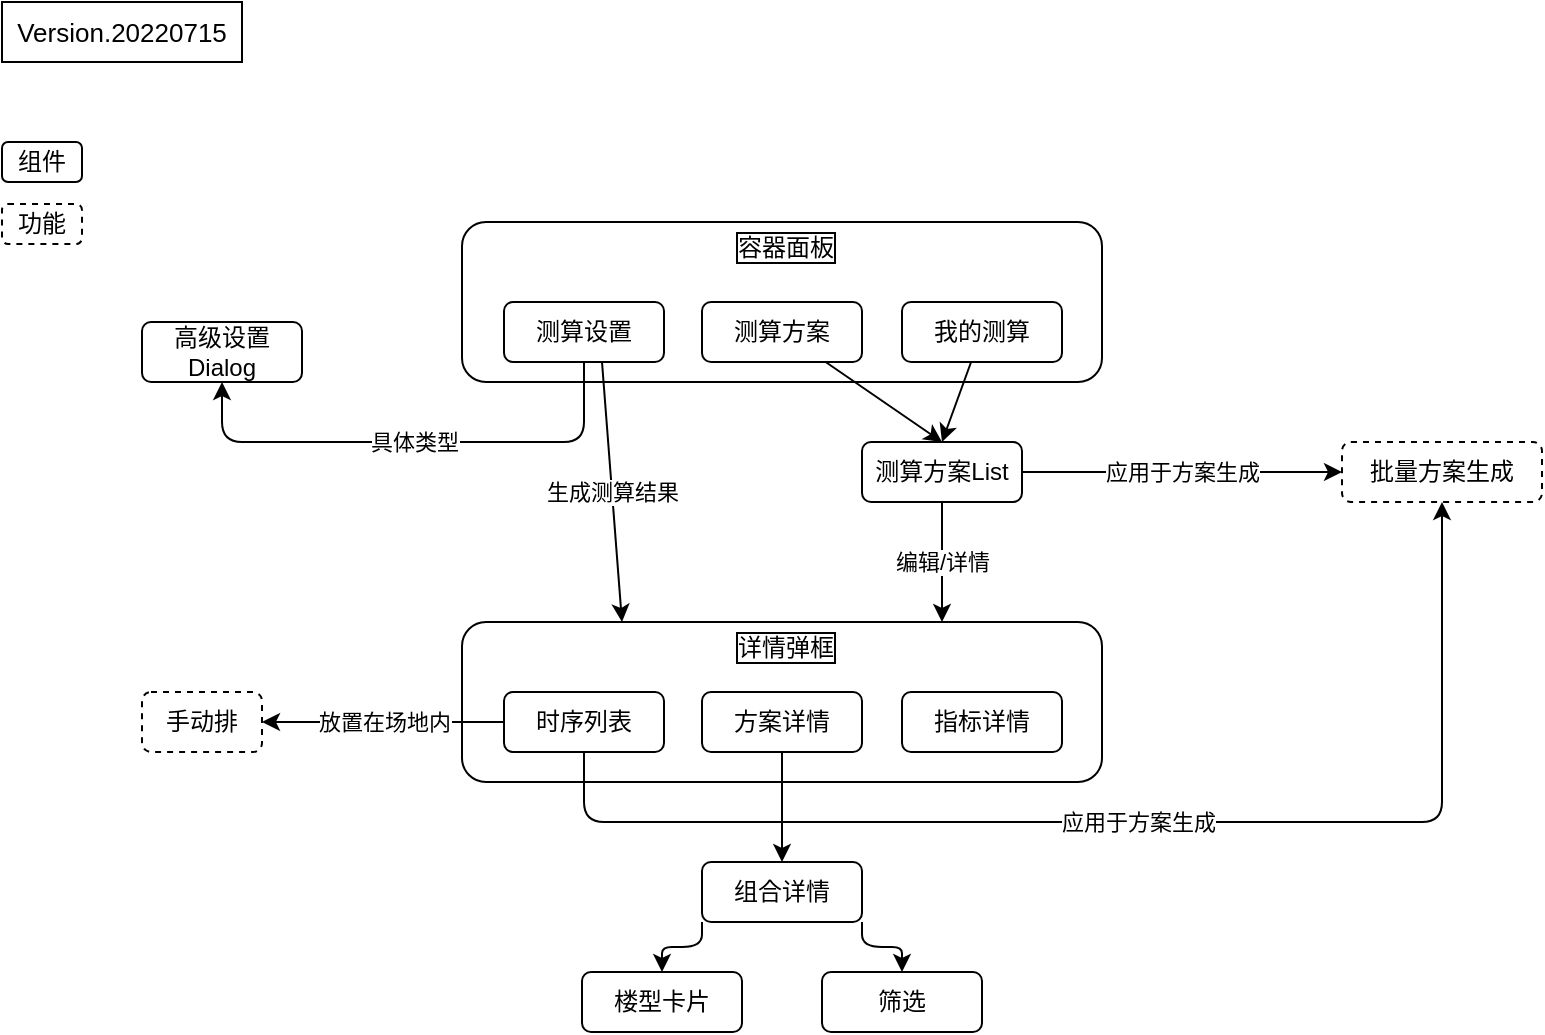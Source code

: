 <mxfile version="20.1.4" type="github" pages="3">
  <diagram id="CM2yZiR9s1118sd3ifpE" name="组件关系图">
    <mxGraphModel dx="1426" dy="705" grid="1" gridSize="10" guides="1" tooltips="1" connect="1" arrows="1" fold="1" page="1" pageScale="1" pageWidth="827" pageHeight="1169" math="0" shadow="0">
      <root>
        <mxCell id="0" />
        <mxCell id="1" parent="0" />
        <mxCell id="2" value="容器面板" style="rounded=1;whiteSpace=wrap;html=1;fillColor=none;align=center;verticalAlign=top;spacing=0;spacingLeft=4;labelBorderColor=default;" parent="1" vertex="1">
          <mxGeometry x="240" y="120" width="320" height="80" as="geometry" />
        </mxCell>
        <mxCell id="3" value="Version.20220715" style="rounded=0;whiteSpace=wrap;html=1;labelBorderColor=none;fontSize=13;fillColor=none;" parent="1" vertex="1">
          <mxGeometry x="10" y="10" width="120" height="30" as="geometry" />
        </mxCell>
        <mxCell id="5" value="测算设置" style="rounded=1;whiteSpace=wrap;html=1;labelBorderColor=none;fillColor=none;" parent="1" vertex="1">
          <mxGeometry x="261" y="160" width="80" height="30" as="geometry" />
        </mxCell>
        <mxCell id="10" style="edgeStyle=none;html=1;entryX=0.5;entryY=0;entryDx=0;entryDy=0;" parent="1" source="6" target="8" edge="1">
          <mxGeometry relative="1" as="geometry" />
        </mxCell>
        <mxCell id="6" value="测算方案" style="rounded=1;whiteSpace=wrap;html=1;labelBorderColor=none;fillColor=none;" parent="1" vertex="1">
          <mxGeometry x="360" y="160" width="80" height="30" as="geometry" />
        </mxCell>
        <mxCell id="9" value="" style="edgeStyle=none;html=1;entryX=0.5;entryY=0;entryDx=0;entryDy=0;" parent="1" source="7" target="8" edge="1">
          <mxGeometry relative="1" as="geometry" />
        </mxCell>
        <mxCell id="7" value="我的测算" style="rounded=1;whiteSpace=wrap;html=1;labelBorderColor=none;fillColor=none;" parent="1" vertex="1">
          <mxGeometry x="460" y="160" width="80" height="30" as="geometry" />
        </mxCell>
        <mxCell id="18" value="编辑/详情" style="edgeStyle=none;html=1;entryX=0.75;entryY=0;entryDx=0;entryDy=0;" parent="1" source="8" target="15" edge="1">
          <mxGeometry relative="1" as="geometry" />
        </mxCell>
        <mxCell id="27" value="应用于方案生成" style="edgeStyle=none;html=1;entryX=0;entryY=0.5;entryDx=0;entryDy=0;" parent="1" source="8" target="26" edge="1">
          <mxGeometry relative="1" as="geometry">
            <mxPoint x="600" y="245" as="targetPoint" />
          </mxGeometry>
        </mxCell>
        <mxCell id="8" value="测算方案List" style="rounded=1;whiteSpace=wrap;html=1;labelBorderColor=none;fillColor=none;" parent="1" vertex="1">
          <mxGeometry x="440" y="230" width="80" height="30" as="geometry" />
        </mxCell>
        <mxCell id="11" value="高级设置Dialog" style="rounded=1;whiteSpace=wrap;html=1;labelBorderColor=none;fillColor=none;" parent="1" vertex="1">
          <mxGeometry x="80" y="170" width="80" height="30" as="geometry" />
        </mxCell>
        <mxCell id="13" value="具体类型" style="edgeStyle=elbowEdgeStyle;elbow=vertical;endArrow=classic;html=1;exitX=0.5;exitY=1;exitDx=0;exitDy=0;entryX=0.5;entryY=1;entryDx=0;entryDy=0;" parent="1" source="5" target="11" edge="1">
          <mxGeometry width="50" height="50" relative="1" as="geometry">
            <mxPoint x="380" y="250" as="sourcePoint" />
            <mxPoint x="430" y="200" as="targetPoint" />
            <Array as="points">
              <mxPoint x="230" y="230" />
            </Array>
          </mxGeometry>
        </mxCell>
        <mxCell id="16" value="生成测算结果" style="elbow=vertical;endArrow=classic;html=1;entryX=0.25;entryY=0;entryDx=0;entryDy=0;" parent="1" target="15" edge="1">
          <mxGeometry width="50" height="50" relative="1" as="geometry">
            <mxPoint x="310" y="190" as="sourcePoint" />
            <mxPoint x="430" y="190" as="targetPoint" />
          </mxGeometry>
        </mxCell>
        <mxCell id="23" value="" style="group" parent="1" vertex="1" connectable="0">
          <mxGeometry x="240" y="320" width="320" height="80" as="geometry" />
        </mxCell>
        <mxCell id="15" value="详情弹框" style="rounded=1;whiteSpace=wrap;html=1;fillColor=none;align=center;verticalAlign=top;spacing=0;spacingLeft=4;labelBorderColor=default;" parent="23" vertex="1">
          <mxGeometry width="320" height="80" as="geometry" />
        </mxCell>
        <mxCell id="20" value="时序列表" style="rounded=1;whiteSpace=wrap;html=1;labelBorderColor=none;fillColor=none;" parent="23" vertex="1">
          <mxGeometry x="21" y="35" width="80" height="30" as="geometry" />
        </mxCell>
        <mxCell id="21" value="方案详情" style="rounded=1;whiteSpace=wrap;html=1;labelBorderColor=none;fillColor=none;" parent="23" vertex="1">
          <mxGeometry x="120" y="35" width="80" height="30" as="geometry" />
        </mxCell>
        <mxCell id="22" value="指标详情" style="rounded=1;whiteSpace=wrap;html=1;labelBorderColor=none;fillColor=none;" parent="23" vertex="1">
          <mxGeometry x="220" y="35" width="80" height="30" as="geometry" />
        </mxCell>
        <mxCell id="26" value="批量方案生成" style="text;html=1;strokeColor=default;fillColor=none;align=center;verticalAlign=middle;whiteSpace=wrap;rounded=1;labelBorderColor=none;dashed=1;" parent="1" vertex="1">
          <mxGeometry x="680" y="230" width="100" height="30" as="geometry" />
        </mxCell>
        <mxCell id="33" value="应用于方案生成" style="edgeStyle=elbowEdgeStyle;html=1;entryX=0.5;entryY=1;entryDx=0;entryDy=0;elbow=horizontal;exitX=0.5;exitY=1;exitDx=0;exitDy=0;" parent="1" source="20" target="26" edge="1">
          <mxGeometry relative="1" as="geometry">
            <Array as="points">
              <mxPoint x="510" y="420" />
            </Array>
          </mxGeometry>
        </mxCell>
        <mxCell id="34" value="手动排" style="text;html=1;strokeColor=default;fillColor=none;align=center;verticalAlign=middle;whiteSpace=wrap;rounded=1;labelBorderColor=none;dashed=1;" parent="1" vertex="1">
          <mxGeometry x="80" y="355" width="60" height="30" as="geometry" />
        </mxCell>
        <mxCell id="35" value="组件" style="rounded=1;whiteSpace=wrap;html=1;labelBorderColor=none;fillColor=none;" parent="1" vertex="1">
          <mxGeometry x="10" y="80" width="40" height="20" as="geometry" />
        </mxCell>
        <mxCell id="36" value="功能" style="text;html=1;strokeColor=default;fillColor=none;align=center;verticalAlign=middle;whiteSpace=wrap;rounded=1;labelBorderColor=none;dashed=1;" parent="1" vertex="1">
          <mxGeometry x="10" y="111" width="40" height="20" as="geometry" />
        </mxCell>
        <mxCell id="37" value="放置在场地内" style="edgeStyle=elbowEdgeStyle;html=1;entryX=1;entryY=0.5;entryDx=0;entryDy=0;" parent="1" source="20" target="34" edge="1">
          <mxGeometry relative="1" as="geometry">
            <mxPoint x="181" y="370" as="targetPoint" />
          </mxGeometry>
        </mxCell>
        <mxCell id="57" style="edgeStyle=elbowEdgeStyle;html=1;exitX=1;exitY=1;exitDx=0;exitDy=0;entryX=0.5;entryY=0;entryDx=0;entryDy=0;elbow=vertical;" parent="1" source="49" target="53" edge="1">
          <mxGeometry relative="1" as="geometry" />
        </mxCell>
        <mxCell id="58" style="edgeStyle=elbowEdgeStyle;html=1;exitX=0;exitY=1;exitDx=0;exitDy=0;entryX=0.5;entryY=0;entryDx=0;entryDy=0;elbow=vertical;" parent="1" source="49" target="51" edge="1">
          <mxGeometry relative="1" as="geometry" />
        </mxCell>
        <mxCell id="49" value="组合详情" style="rounded=1;whiteSpace=wrap;html=1;labelBorderColor=none;fillColor=none;" parent="1" vertex="1">
          <mxGeometry x="360" y="440" width="80" height="30" as="geometry" />
        </mxCell>
        <mxCell id="50" value="" style="edgeStyle=elbowEdgeStyle;html=1;" parent="1" source="21" target="49" edge="1">
          <mxGeometry relative="1" as="geometry" />
        </mxCell>
        <mxCell id="51" value="楼型卡片" style="rounded=1;whiteSpace=wrap;html=1;labelBorderColor=none;fillColor=none;" parent="1" vertex="1">
          <mxGeometry x="300" y="495" width="80" height="30" as="geometry" />
        </mxCell>
        <mxCell id="53" value="筛选" style="rounded=1;whiteSpace=wrap;html=1;labelBorderColor=none;fillColor=none;" parent="1" vertex="1">
          <mxGeometry x="420" y="495" width="80" height="30" as="geometry" />
        </mxCell>
      </root>
    </mxGraphModel>
  </diagram>
  <diagram id="2dziDsNscfEr_AuZuhuS" name="状态管理">
    <mxGraphModel dx="1426" dy="705" grid="1" gridSize="10" guides="1" tooltips="1" connect="1" arrows="1" fold="1" page="1" pageScale="1" pageWidth="1169" pageHeight="827" math="0" shadow="0">
      <root>
        <mxCell id="0" />
        <mxCell id="1" parent="0" />
        <mxCell id="ROrCf6nIajbgyqLezo2G-3" value="" style="rounded=0;whiteSpace=wrap;html=1;dashed=1;labelBackgroundColor=none;labelBorderColor=none;fillColor=none;" parent="1" vertex="1">
          <mxGeometry x="120" y="440" width="890" height="300" as="geometry" />
        </mxCell>
        <mxCell id="Ptf_asFkCHRtyvWxrlqp-1" value="Version.20220722" style="rounded=0;whiteSpace=wrap;html=1;labelBorderColor=none;fontSize=13;fillColor=none;" parent="1" vertex="1">
          <mxGeometry x="10" y="10" width="120" height="30" as="geometry" />
        </mxCell>
        <mxCell id="BVealPusEiQkC19rNn72-1" value="local reducer" style="rounded=0;whiteSpace=wrap;html=1;fillColor=none;align=left;verticalAlign=top;spacing=4;labelBorderColor=default;spacingTop=-9;labelBackgroundColor=none;spacingLeft=-4;fontStyle=1" parent="1" vertex="1">
          <mxGeometry x="120" y="120" width="530" height="270" as="geometry" />
        </mxCell>
        <mxCell id="Fbft7or705WAoRZWPyuQ-2" value="" style="edgeStyle=none;html=1;" parent="1" source="BVealPusEiQkC19rNn72-1" target="Fbft7or705WAoRZWPyuQ-1" edge="1">
          <mxGeometry relative="1" as="geometry" />
        </mxCell>
        <mxCell id="Fbft7or705WAoRZWPyuQ-3" value="API" style="edgeLabel;html=1;align=center;verticalAlign=middle;resizable=0;points=[];" parent="Fbft7or705WAoRZWPyuQ-2" vertex="1" connectable="0">
          <mxGeometry x="-0.095" relative="1" as="geometry">
            <mxPoint as="offset" />
          </mxGeometry>
        </mxCell>
        <mxCell id="Fbft7or705WAoRZWPyuQ-1" value="backend" style="rounded=1;whiteSpace=wrap;html=1;fillColor=none;fontStyle=1" parent="1" vertex="1">
          <mxGeometry x="330" y="40" width="110" height="40" as="geometry" />
        </mxCell>
        <mxCell id="Fbft7or705WAoRZWPyuQ-5" value="&lt;p style=&quot;line-height: 0.9&quot;&gt;&lt;/p&gt;&lt;span&gt;&lt;b&gt;&lt;font color=&quot;#336afe&quot;&gt;A&lt;/font&gt;&lt;/b&gt;.测算参数配置/configuration:&lt;/span&gt;&lt;br&gt;&lt;ul&gt;&lt;ol&gt;&lt;li&gt;&lt;span&gt;梯户数选项（后端生成默认值；结合项目设置状态）&lt;/span&gt;&lt;/li&gt;&lt;li&gt;&lt;span&gt;高级设置：&lt;/span&gt;&lt;/li&gt;&lt;/ol&gt;&lt;ul&gt;&lt;ol&gt;&lt;li&gt;&lt;span&gt;目标高度&lt;/span&gt;&lt;/li&gt;&lt;li&gt;&lt;span&gt;楼栋参数&lt;/span&gt;&lt;/li&gt;&lt;/ol&gt;&lt;/ul&gt;&lt;/ul&gt;&lt;span&gt;&lt;b&gt;&lt;font color=&quot;#336afe&quot;&gt;B&lt;/font&gt;&lt;/b&gt;.测算结果列表（按时间戳分）&lt;/span&gt;&lt;br&gt;&lt;ul&gt;&lt;ol&gt;&lt;li&gt;&lt;span&gt;组合结果集（楼型组合）&lt;/span&gt;&lt;/li&gt;&lt;li&gt;&lt;span&gt;挑选出的四个方案+用户编辑的方案（引用1中的可行方案）&lt;/span&gt;&lt;/li&gt;&lt;li&gt;&lt;span&gt;收藏的测算方案（ 同 2，也是对 1 中某条结果的引用）&lt;/span&gt;&lt;/li&gt;&lt;li&gt;&lt;span&gt;筛选参数列表（计算值，从 1 中提取）&lt;/span&gt;&lt;/li&gt;&lt;/ol&gt;&lt;/ul&gt;&lt;p&gt;&lt;/p&gt;" style="text;html=1;strokeColor=none;fillColor=none;align=left;verticalAlign=middle;whiteSpace=wrap;rounded=0;" parent="1" vertex="1">
          <mxGeometry x="175" y="140" width="420" height="230" as="geometry" />
        </mxCell>
        <mxCell id="ROrCf6nIajbgyqLezo2G-5" value="" style="shape=flexArrow;endArrow=classic;html=1;entryX=0.5;entryY=1;entryDx=0;entryDy=0;exitX=0.299;exitY=-0.004;exitDx=0;exitDy=0;exitPerimeter=0;" parent="1" source="ROrCf6nIajbgyqLezo2G-3" target="BVealPusEiQkC19rNn72-1" edge="1">
          <mxGeometry width="50" height="50" relative="1" as="geometry">
            <mxPoint x="440" y="460" as="sourcePoint" />
            <mxPoint x="490" y="410" as="targetPoint" />
          </mxGeometry>
        </mxCell>
        <mxCell id="ROrCf6nIajbgyqLezo2G-19" value="&lt;font color=&quot;#336afe&quot; style=&quot;font-size: 14px&quot;&gt;B.4&lt;/font&gt;" style="text;html=1;align=center;verticalAlign=middle;resizable=0;points=[];autosize=1;strokeColor=none;fillColor=none;fontStyle=1;fontSize=14;" parent="1" vertex="1">
          <mxGeometry x="910" y="509" width="40" height="20" as="geometry" />
        </mxCell>
        <mxCell id="E_QAtyC8BRYVOWDQ6Q6O-1" value="容器面板" style="rounded=1;whiteSpace=wrap;html=1;fillColor=none;align=center;verticalAlign=top;spacing=0;spacingLeft=4;labelBorderColor=default;" parent="1" vertex="1">
          <mxGeometry x="315" y="470" width="130" height="230" as="geometry" />
        </mxCell>
        <mxCell id="E_QAtyC8BRYVOWDQ6Q6O-2" value="测算设置" style="rounded=1;whiteSpace=wrap;html=1;labelBorderColor=none;fillColor=none;" parent="1" vertex="1">
          <mxGeometry x="340" y="516" width="80" height="30" as="geometry" />
        </mxCell>
        <mxCell id="E_QAtyC8BRYVOWDQ6Q6O-4" value="测算方案" style="rounded=1;whiteSpace=wrap;html=1;labelBorderColor=none;fillColor=none;" parent="1" vertex="1">
          <mxGeometry x="340" y="576" width="80" height="30" as="geometry" />
        </mxCell>
        <mxCell id="E_QAtyC8BRYVOWDQ6Q6O-6" value="我的测算" style="rounded=1;whiteSpace=wrap;html=1;labelBorderColor=none;fillColor=none;" parent="1" vertex="1">
          <mxGeometry x="340" y="636" width="80" height="30" as="geometry" />
        </mxCell>
        <mxCell id="E_QAtyC8BRYVOWDQ6Q6O-9" value="测算方案List" style="rounded=1;whiteSpace=wrap;html=1;labelBorderColor=none;fillColor=none;" parent="1" vertex="1">
          <mxGeometry x="485" y="626" width="80" height="30" as="geometry" />
        </mxCell>
        <mxCell id="E_QAtyC8BRYVOWDQ6Q6O-3" style="edgeStyle=none;html=1;entryX=0;entryY=0.5;entryDx=0;entryDy=0;" parent="1" source="E_QAtyC8BRYVOWDQ6Q6O-4" target="E_QAtyC8BRYVOWDQ6Q6O-9" edge="1">
          <mxGeometry relative="1" as="geometry" />
        </mxCell>
        <mxCell id="E_QAtyC8BRYVOWDQ6Q6O-5" value="" style="edgeStyle=none;html=1;entryX=0;entryY=0.5;entryDx=0;entryDy=0;" parent="1" source="E_QAtyC8BRYVOWDQ6Q6O-6" target="E_QAtyC8BRYVOWDQ6Q6O-9" edge="1">
          <mxGeometry relative="1" as="geometry" />
        </mxCell>
        <mxCell id="E_QAtyC8BRYVOWDQ6Q6O-10" value="高级设置Dialog" style="rounded=1;whiteSpace=wrap;html=1;labelBorderColor=none;fillColor=none;" parent="1" vertex="1">
          <mxGeometry x="145" y="516" width="80" height="30" as="geometry" />
        </mxCell>
        <mxCell id="E_QAtyC8BRYVOWDQ6Q6O-11" value="具体类型" style="edgeStyle=elbowEdgeStyle;elbow=vertical;endArrow=classic;html=1;exitX=0;exitY=0.5;exitDx=0;exitDy=0;entryX=1;entryY=0.5;entryDx=0;entryDy=0;" parent="1" source="E_QAtyC8BRYVOWDQ6Q6O-2" target="E_QAtyC8BRYVOWDQ6Q6O-10" edge="1">
          <mxGeometry width="50" height="50" relative="1" as="geometry">
            <mxPoint x="855" y="606" as="sourcePoint" />
            <mxPoint x="905" y="556" as="targetPoint" />
          </mxGeometry>
        </mxCell>
        <mxCell id="E_QAtyC8BRYVOWDQ6Q6O-12" value="生成测算结果" style="elbow=vertical;endArrow=classic;html=1;entryX=0;entryY=0.5;entryDx=0;entryDy=0;exitX=1;exitY=0.5;exitDx=0;exitDy=0;" parent="1" source="E_QAtyC8BRYVOWDQ6Q6O-2" target="E_QAtyC8BRYVOWDQ6Q6O-14" edge="1">
          <mxGeometry width="50" height="50" relative="1" as="geometry">
            <mxPoint x="785" y="546" as="sourcePoint" />
            <mxPoint x="905" y="546" as="targetPoint" />
          </mxGeometry>
        </mxCell>
        <mxCell id="E_QAtyC8BRYVOWDQ6Q6O-23" value="组合详情" style="rounded=1;whiteSpace=wrap;html=1;labelBorderColor=none;fillColor=none;" parent="1" vertex="1">
          <mxGeometry x="795" y="576" width="80" height="30" as="geometry" />
        </mxCell>
        <mxCell id="E_QAtyC8BRYVOWDQ6Q6O-24" value="" style="edgeStyle=elbowEdgeStyle;html=1;" parent="1" source="E_QAtyC8BRYVOWDQ6Q6O-16" target="E_QAtyC8BRYVOWDQ6Q6O-23" edge="1">
          <mxGeometry relative="1" as="geometry" />
        </mxCell>
        <mxCell id="E_QAtyC8BRYVOWDQ6Q6O-25" value="楼型卡片" style="rounded=1;whiteSpace=wrap;html=1;labelBorderColor=none;fillColor=none;" parent="1" vertex="1">
          <mxGeometry x="895" y="626" width="80" height="30" as="geometry" />
        </mxCell>
        <mxCell id="E_QAtyC8BRYVOWDQ6Q6O-22" style="edgeStyle=elbowEdgeStyle;html=1;exitX=0.5;exitY=1;exitDx=0;exitDy=0;entryX=0.5;entryY=0;entryDx=0;entryDy=0;elbow=vertical;" parent="1" source="E_QAtyC8BRYVOWDQ6Q6O-23" target="E_QAtyC8BRYVOWDQ6Q6O-25" edge="1">
          <mxGeometry relative="1" as="geometry" />
        </mxCell>
        <mxCell id="E_QAtyC8BRYVOWDQ6Q6O-26" value="筛选" style="rounded=1;whiteSpace=wrap;html=1;labelBorderColor=none;fillColor=none;" parent="1" vertex="1">
          <mxGeometry x="895" y="526" width="80" height="30" as="geometry" />
        </mxCell>
        <mxCell id="E_QAtyC8BRYVOWDQ6Q6O-21" style="edgeStyle=elbowEdgeStyle;html=1;exitX=0.5;exitY=0;exitDx=0;exitDy=0;entryX=0.5;entryY=1;entryDx=0;entryDy=0;elbow=vertical;" parent="1" source="E_QAtyC8BRYVOWDQ6Q6O-23" target="E_QAtyC8BRYVOWDQ6Q6O-26" edge="1">
          <mxGeometry relative="1" as="geometry" />
        </mxCell>
        <mxCell id="E_QAtyC8BRYVOWDQ6Q6O-14" value="详情弹框" style="rounded=1;whiteSpace=wrap;html=1;fillColor=none;align=center;verticalAlign=top;spacing=0;spacingLeft=4;labelBorderColor=default;" parent="1" vertex="1">
          <mxGeometry x="630" y="470" width="130" height="230" as="geometry" />
        </mxCell>
        <mxCell id="E_QAtyC8BRYVOWDQ6Q6O-7" value="编辑/详情" style="edgeStyle=none;html=1;entryX=0;entryY=0.5;entryDx=0;entryDy=0;" parent="1" source="E_QAtyC8BRYVOWDQ6Q6O-9" target="E_QAtyC8BRYVOWDQ6Q6O-14" edge="1">
          <mxGeometry relative="1" as="geometry" />
        </mxCell>
        <mxCell id="E_QAtyC8BRYVOWDQ6Q6O-15" value="时序列表" style="rounded=1;whiteSpace=wrap;html=1;labelBorderColor=none;fillColor=none;" parent="1" vertex="1">
          <mxGeometry x="655" y="516" width="80" height="30" as="geometry" />
        </mxCell>
        <mxCell id="E_QAtyC8BRYVOWDQ6Q6O-16" value="方案详情" style="rounded=1;whiteSpace=wrap;html=1;labelBorderColor=none;fillColor=none;" parent="1" vertex="1">
          <mxGeometry x="655" y="576" width="80" height="30" as="geometry" />
        </mxCell>
        <mxCell id="E_QAtyC8BRYVOWDQ6Q6O-17" value="指标详情" style="rounded=1;whiteSpace=wrap;html=1;labelBorderColor=none;fillColor=none;" parent="1" vertex="1">
          <mxGeometry x="655" y="636" width="80" height="30" as="geometry" />
        </mxCell>
        <mxCell id="ROrCf6nIajbgyqLezo2G-2" value="&lt;b&gt;组件&lt;/b&gt;" style="text;html=1;strokeColor=default;fillColor=none;align=center;verticalAlign=middle;whiteSpace=wrap;rounded=0;labelBackgroundColor=none;labelBorderColor=none;" parent="1" vertex="1">
          <mxGeometry x="120" y="440" width="40" height="20" as="geometry" />
        </mxCell>
        <mxCell id="ROrCf6nIajbgyqLezo2G-7" value="&lt;font color=&quot;#336afe&quot; style=&quot;font-size: 14px;&quot;&gt;A.2&lt;/font&gt;" style="text;html=1;align=center;verticalAlign=middle;resizable=0;points=[];autosize=1;strokeColor=none;fillColor=none;fontStyle=1;fontSize=14;" parent="1" vertex="1">
          <mxGeometry x="165" y="500" width="40" height="20" as="geometry" />
        </mxCell>
        <mxCell id="ROrCf6nIajbgyqLezo2G-8" value="&lt;font color=&quot;#336afe&quot; style=&quot;font-size: 14px&quot;&gt;A.1&lt;/font&gt;" style="text;html=1;align=center;verticalAlign=middle;resizable=0;points=[];autosize=1;strokeColor=none;fillColor=none;fontStyle=1;fontSize=14;" parent="1" vertex="1">
          <mxGeometry x="360" y="501" width="40" height="20" as="geometry" />
        </mxCell>
        <mxCell id="ROrCf6nIajbgyqLezo2G-10" value="&lt;font color=&quot;#336afe&quot; style=&quot;font-size: 14px&quot;&gt;B.2&lt;/font&gt;" style="text;html=1;align=center;verticalAlign=middle;resizable=0;points=[];autosize=1;strokeColor=none;fillColor=none;fontStyle=1;fontSize=14;" parent="1" vertex="1">
          <mxGeometry x="360" y="560" width="40" height="20" as="geometry" />
        </mxCell>
        <mxCell id="ROrCf6nIajbgyqLezo2G-12" value="&lt;font color=&quot;#336afe&quot; style=&quot;font-size: 14px&quot;&gt;B.3&lt;/font&gt;" style="text;html=1;align=center;verticalAlign=middle;resizable=0;points=[];autosize=1;strokeColor=none;fillColor=none;fontStyle=1;fontSize=14;" parent="1" vertex="1">
          <mxGeometry x="360" y="619" width="40" height="20" as="geometry" />
        </mxCell>
        <mxCell id="ROrCf6nIajbgyqLezo2G-13" value="&lt;font color=&quot;#336afe&quot; style=&quot;font-size: 14px&quot;&gt;B&lt;/font&gt;" style="text;html=1;align=center;verticalAlign=middle;resizable=0;points=[];autosize=1;strokeColor=none;fillColor=none;fontStyle=1;fontSize=14;" parent="1" vertex="1">
          <mxGeometry x="510" y="610" width="30" height="20" as="geometry" />
        </mxCell>
        <mxCell id="ROrCf6nIajbgyqLezo2G-16" value="&lt;font color=&quot;#336afe&quot; style=&quot;font-size: 14px&quot;&gt;B.2&lt;/font&gt;" style="text;html=1;align=center;verticalAlign=middle;resizable=0;points=[];autosize=1;strokeColor=none;fillColor=none;fontStyle=1;fontSize=14;" parent="1" vertex="1">
          <mxGeometry x="670" y="501" width="40" height="20" as="geometry" />
        </mxCell>
        <mxCell id="ROrCf6nIajbgyqLezo2G-17" value="&lt;font color=&quot;#336afe&quot; style=&quot;font-size: 14px&quot;&gt;B.1&lt;/font&gt;" style="text;html=1;align=center;verticalAlign=middle;resizable=0;points=[];autosize=1;strokeColor=none;fillColor=none;fontStyle=1;fontSize=14;" parent="1" vertex="1">
          <mxGeometry x="670" y="560" width="40" height="20" as="geometry" />
        </mxCell>
        <mxCell id="ROrCf6nIajbgyqLezo2G-18" value="&lt;font color=&quot;#336afe&quot; style=&quot;font-size: 14px&quot;&gt;B.1&lt;/font&gt;" style="text;html=1;align=center;verticalAlign=middle;resizable=0;points=[];autosize=1;strokeColor=none;fillColor=none;fontStyle=1;fontSize=14;" parent="1" vertex="1">
          <mxGeometry x="815" y="560" width="40" height="20" as="geometry" />
        </mxCell>
        <mxCell id="ROrCf6nIajbgyqLezo2G-14" value="&lt;font color=&quot;#336afe&quot; style=&quot;font-size: 14px&quot;&gt;B.1&lt;/font&gt;" style="text;html=1;align=center;verticalAlign=middle;resizable=0;points=[];autosize=1;strokeColor=none;fillColor=none;fontStyle=1;fontSize=14;" parent="1" vertex="1">
          <mxGeometry x="932" y="610" width="40" height="20" as="geometry" />
        </mxCell>
      </root>
    </mxGraphModel>
  </diagram>
  <diagram id="F5c0CCXlTXHlJpZ19A2_" name="测算方案数据关系">
    <mxGraphModel dx="1426" dy="705" grid="1" gridSize="10" guides="1" tooltips="1" connect="1" arrows="1" fold="1" page="1" pageScale="1" pageWidth="1169" pageHeight="827" math="0" shadow="0">
      <root>
        <mxCell id="cfhQhYGOuhpL-RkJxw50-0" />
        <mxCell id="cfhQhYGOuhpL-RkJxw50-1" parent="cfhQhYGOuhpL-RkJxw50-0" />
        <mxCell id="Z7WsZ1zYNIgdRts-j2o4-0" value="Version.20220725" style="rounded=0;whiteSpace=wrap;html=1;labelBorderColor=none;fontSize=13;fillColor=none;" parent="cfhQhYGOuhpL-RkJxw50-1" vertex="1">
          <mxGeometry x="10" y="10" width="120" height="30" as="geometry" />
        </mxCell>
        <mxCell id="MNwCsQUN7LCTJNs-j203-0" value="一次测算请求的&lt;b&gt;result&lt;/b&gt;" style="rounded=0;whiteSpace=wrap;html=1;fillColor=none;align=left;verticalAlign=top;" vertex="1" parent="cfhQhYGOuhpL-RkJxw50-1">
          <mxGeometry x="150" y="70" width="590" height="590" as="geometry" />
        </mxCell>
        <mxCell id="MNwCsQUN7LCTJNs-j203-1" value="&lt;b&gt;solution collection&lt;/b&gt;" style="rounded=0;whiteSpace=wrap;html=1;fillColor=none;verticalAlign=top;align=left;" vertex="1" parent="cfhQhYGOuhpL-RkJxw50-1">
          <mxGeometry x="180" y="119.76" width="220" height="510.24" as="geometry" />
        </mxCell>
        <mxCell id="MNwCsQUN7LCTJNs-j203-2" value="低层" style="rounded=0;whiteSpace=wrap;html=1;fillColor=none;horizontal=1;direction=south;verticalAlign=top;align=left;" vertex="1" parent="cfhQhYGOuhpL-RkJxw50-1">
          <mxGeometry x="230" y="383.87" width="140" height="210" as="geometry" />
        </mxCell>
        <mxCell id="MNwCsQUN7LCTJNs-j203-3" value="高层" style="rounded=0;whiteSpace=wrap;html=1;fillColor=none;horizontal=1;direction=south;verticalAlign=top;align=left;" vertex="1" parent="cfhQhYGOuhpL-RkJxw50-1">
          <mxGeometry x="230" y="155.13" width="140" height="210" as="geometry" />
        </mxCell>
        <mxCell id="MNwCsQUN7LCTJNs-j203-4" style="edgeStyle=none;html=1;entryX=0.5;entryY=1;entryDx=0;entryDy=0;" edge="1" parent="cfhQhYGOuhpL-RkJxw50-1" source="MNwCsQUN7LCTJNs-j203-5" target="MNwCsQUN7LCTJNs-j203-13">
          <mxGeometry relative="1" as="geometry" />
        </mxCell>
        <mxCell id="MNwCsQUN7LCTJNs-j203-5" value="solution 1" style="rounded=0;whiteSpace=wrap;html=1;fillColor=none;horizontal=1;direction=south;" vertex="1" parent="cfhQhYGOuhpL-RkJxw50-1">
          <mxGeometry x="270" y="188.87" width="80" height="25" as="geometry" />
        </mxCell>
        <mxCell id="MNwCsQUN7LCTJNs-j203-6" style="edgeStyle=none;html=1;entryX=0.5;entryY=1;entryDx=0;entryDy=0;exitX=0.5;exitY=0;exitDx=0;exitDy=0;" edge="1" parent="cfhQhYGOuhpL-RkJxw50-1" source="MNwCsQUN7LCTJNs-j203-7" target="MNwCsQUN7LCTJNs-j203-16">
          <mxGeometry relative="1" as="geometry" />
        </mxCell>
        <mxCell id="MNwCsQUN7LCTJNs-j203-7" value="solution 2" style="rounded=0;whiteSpace=wrap;html=1;fillColor=none;horizontal=1;direction=south;" vertex="1" parent="cfhQhYGOuhpL-RkJxw50-1">
          <mxGeometry x="270" y="225.13" width="80" height="25" as="geometry" />
        </mxCell>
        <mxCell id="MNwCsQUN7LCTJNs-j203-8" style="edgeStyle=none;html=1;entryX=0.25;entryY=1;entryDx=0;entryDy=0;" edge="1" parent="cfhQhYGOuhpL-RkJxw50-1" source="MNwCsQUN7LCTJNs-j203-9" target="MNwCsQUN7LCTJNs-j203-14">
          <mxGeometry relative="1" as="geometry" />
        </mxCell>
        <mxCell id="MNwCsQUN7LCTJNs-j203-9" value="solution&amp;nbsp;3" style="rounded=0;whiteSpace=wrap;html=1;fillColor=none;horizontal=1;direction=south;" vertex="1" parent="cfhQhYGOuhpL-RkJxw50-1">
          <mxGeometry x="270" y="263.13" width="80" height="25" as="geometry" />
        </mxCell>
        <mxCell id="MNwCsQUN7LCTJNs-j203-10" style="edgeStyle=none;html=1;entryX=0.5;entryY=1;entryDx=0;entryDy=0;" edge="1" parent="cfhQhYGOuhpL-RkJxw50-1" source="MNwCsQUN7LCTJNs-j203-11" target="MNwCsQUN7LCTJNs-j203-15">
          <mxGeometry relative="1" as="geometry" />
        </mxCell>
        <mxCell id="MNwCsQUN7LCTJNs-j203-11" value="solution&amp;nbsp;4" style="rounded=0;whiteSpace=wrap;html=1;fillColor=none;horizontal=1;direction=south;" vertex="1" parent="cfhQhYGOuhpL-RkJxw50-1">
          <mxGeometry x="270" y="300.63" width="80" height="25" as="geometry" />
        </mxCell>
        <mxCell id="MNwCsQUN7LCTJNs-j203-12" value="&lt;b&gt;plan list&lt;/b&gt;&lt;br&gt;默认推荐四个，用户可以增删改，本质是对左侧结果集中&lt;b&gt;具体组合&lt;/b&gt;的引用" style="rounded=0;whiteSpace=wrap;html=1;fillColor=none;verticalAlign=top;spacingLeft=20;spacingRight=20;" vertex="1" parent="cfhQhYGOuhpL-RkJxw50-1">
          <mxGeometry x="440" y="119.76" width="270" height="510.24" as="geometry" />
        </mxCell>
        <mxCell id="MNwCsQUN7LCTJNs-j203-13" value="测算1-配比最接近" style="rounded=0;whiteSpace=wrap;html=1;fillColor=none;horizontal=1;direction=south;" vertex="1" parent="cfhQhYGOuhpL-RkJxw50-1">
          <mxGeometry x="490" y="200.13" width="160" height="25" as="geometry" />
        </mxCell>
        <mxCell id="MNwCsQUN7LCTJNs-j203-14" value="测算2-楼型最少" style="rounded=0;whiteSpace=wrap;html=1;fillColor=none;horizontal=1;direction=south;" vertex="1" parent="cfhQhYGOuhpL-RkJxw50-1">
          <mxGeometry x="495" y="310" width="160" height="25" as="geometry" />
        </mxCell>
        <mxCell id="MNwCsQUN7LCTJNs-j203-15" value="测算3-低密最大" style="rounded=0;whiteSpace=wrap;html=1;fillColor=none;horizontal=1;direction=south;" vertex="1" parent="cfhQhYGOuhpL-RkJxw50-1">
          <mxGeometry x="495" y="414" width="160" height="25" as="geometry" />
        </mxCell>
        <mxCell id="MNwCsQUN7LCTJNs-j203-16" value="测算4-建筑密度最大" style="rounded=0;whiteSpace=wrap;html=1;fillColor=none;horizontal=1;direction=south;" vertex="1" parent="cfhQhYGOuhpL-RkJxw50-1">
          <mxGeometry x="495" y="516.87" width="160" height="25" as="geometry" />
        </mxCell>
        <mxCell id="MNwCsQUN7LCTJNs-j203-17" value="..." style="text;html=1;strokeColor=none;fillColor=none;align=center;verticalAlign=middle;whiteSpace=wrap;rounded=0;" vertex="1" parent="cfhQhYGOuhpL-RkJxw50-1">
          <mxGeometry x="280" y="325.63" width="60" height="30" as="geometry" />
        </mxCell>
        <mxCell id="MNwCsQUN7LCTJNs-j203-18" style="edgeStyle=none;html=1;entryX=0.5;entryY=1;entryDx=0;entryDy=0;" edge="1" parent="cfhQhYGOuhpL-RkJxw50-1" source="MNwCsQUN7LCTJNs-j203-19" target="MNwCsQUN7LCTJNs-j203-15">
          <mxGeometry relative="1" as="geometry" />
        </mxCell>
        <mxCell id="MNwCsQUN7LCTJNs-j203-19" value="solution&amp;nbsp;1" style="rounded=0;whiteSpace=wrap;html=1;fillColor=none;horizontal=1;direction=south;" vertex="1" parent="cfhQhYGOuhpL-RkJxw50-1">
          <mxGeometry x="270" y="417.61" width="80" height="25" as="geometry" />
        </mxCell>
        <mxCell id="MNwCsQUN7LCTJNs-j203-20" value="solution&amp;nbsp;2" style="rounded=0;whiteSpace=wrap;html=1;fillColor=none;horizontal=1;direction=south;" vertex="1" parent="cfhQhYGOuhpL-RkJxw50-1">
          <mxGeometry x="270" y="453.87" width="80" height="25" as="geometry" />
        </mxCell>
        <mxCell id="MNwCsQUN7LCTJNs-j203-21" style="edgeStyle=none;html=1;exitX=0.5;exitY=0;exitDx=0;exitDy=0;entryX=0.5;entryY=1;entryDx=0;entryDy=0;" edge="1" parent="cfhQhYGOuhpL-RkJxw50-1" source="MNwCsQUN7LCTJNs-j203-22" target="MNwCsQUN7LCTJNs-j203-13">
          <mxGeometry relative="1" as="geometry">
            <mxPoint x="450" y="230" as="targetPoint" />
          </mxGeometry>
        </mxCell>
        <mxCell id="MNwCsQUN7LCTJNs-j203-22" value="solution&amp;nbsp;3" style="rounded=0;whiteSpace=wrap;html=1;fillColor=none;horizontal=1;direction=south;" vertex="1" parent="cfhQhYGOuhpL-RkJxw50-1">
          <mxGeometry x="270" y="491.87" width="80" height="25" as="geometry" />
        </mxCell>
        <mxCell id="MNwCsQUN7LCTJNs-j203-23" style="edgeStyle=none;html=1;entryX=0.25;entryY=1;entryDx=0;entryDy=0;exitX=0.5;exitY=0;exitDx=0;exitDy=0;" edge="1" parent="cfhQhYGOuhpL-RkJxw50-1" source="MNwCsQUN7LCTJNs-j203-25" target="MNwCsQUN7LCTJNs-j203-14">
          <mxGeometry relative="1" as="geometry" />
        </mxCell>
        <mxCell id="MNwCsQUN7LCTJNs-j203-24" style="edgeStyle=none;html=1;entryX=0.5;entryY=1;entryDx=0;entryDy=0;exitX=0.5;exitY=0;exitDx=0;exitDy=0;" edge="1" parent="cfhQhYGOuhpL-RkJxw50-1" source="MNwCsQUN7LCTJNs-j203-20" target="MNwCsQUN7LCTJNs-j203-16">
          <mxGeometry relative="1" as="geometry" />
        </mxCell>
        <mxCell id="MNwCsQUN7LCTJNs-j203-25" value="solution&amp;nbsp;4" style="rounded=0;whiteSpace=wrap;html=1;fillColor=none;horizontal=1;direction=south;" vertex="1" parent="cfhQhYGOuhpL-RkJxw50-1">
          <mxGeometry x="270" y="529.37" width="80" height="25" as="geometry" />
        </mxCell>
        <mxCell id="MNwCsQUN7LCTJNs-j203-26" value="..." style="text;html=1;strokeColor=none;fillColor=none;align=center;verticalAlign=middle;whiteSpace=wrap;rounded=0;" vertex="1" parent="cfhQhYGOuhpL-RkJxw50-1">
          <mxGeometry x="280" y="554.37" width="60" height="30" as="geometry" />
        </mxCell>
        <mxCell id="MNwCsQUN7LCTJNs-j203-27" value="..." style="text;html=1;strokeColor=none;fillColor=none;align=center;verticalAlign=middle;whiteSpace=wrap;rounded=0;" vertex="1" parent="cfhQhYGOuhpL-RkJxw50-1">
          <mxGeometry x="270" y="593.87" width="60" height="30" as="geometry" />
        </mxCell>
        <mxCell id="MNwCsQUN7LCTJNs-j203-56" value="&lt;b&gt;我的测算：&lt;/b&gt;&lt;br&gt;&lt;br&gt;通过测算方案（&lt;b&gt;plan&lt;/b&gt;）的 favorite 字段表征" style="text;html=1;strokeColor=none;fillColor=none;align=left;verticalAlign=middle;whiteSpace=wrap;rounded=0;" vertex="1" parent="cfhQhYGOuhpL-RkJxw50-1">
          <mxGeometry x="810" y="248.76" width="230" height="76.87" as="geometry" />
        </mxCell>
      </root>
    </mxGraphModel>
  </diagram>
</mxfile>
